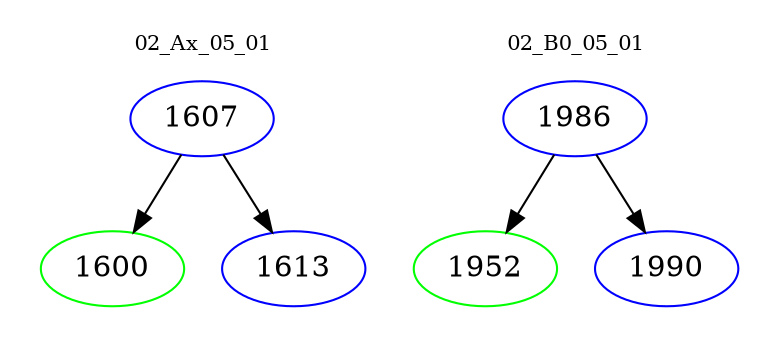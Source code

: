 digraph{
subgraph cluster_0 {
color = white
label = "02_Ax_05_01";
fontsize=10;
T0_1607 [label="1607", color="blue"]
T0_1607 -> T0_1600 [color="black"]
T0_1600 [label="1600", color="green"]
T0_1607 -> T0_1613 [color="black"]
T0_1613 [label="1613", color="blue"]
}
subgraph cluster_1 {
color = white
label = "02_B0_05_01";
fontsize=10;
T1_1986 [label="1986", color="blue"]
T1_1986 -> T1_1952 [color="black"]
T1_1952 [label="1952", color="green"]
T1_1986 -> T1_1990 [color="black"]
T1_1990 [label="1990", color="blue"]
}
}
